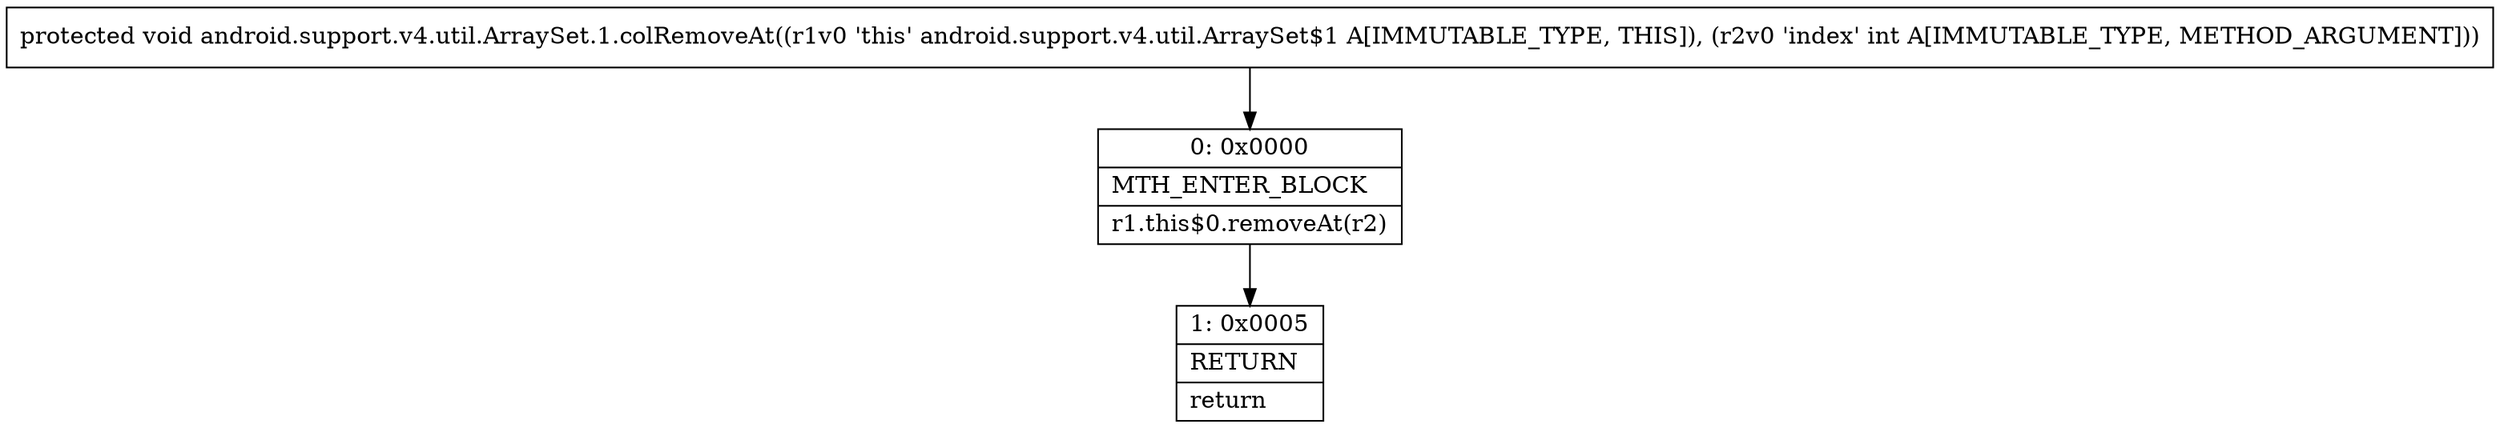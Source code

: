 digraph "CFG forandroid.support.v4.util.ArraySet.1.colRemoveAt(I)V" {
Node_0 [shape=record,label="{0\:\ 0x0000|MTH_ENTER_BLOCK\l|r1.this$0.removeAt(r2)\l}"];
Node_1 [shape=record,label="{1\:\ 0x0005|RETURN\l|return\l}"];
MethodNode[shape=record,label="{protected void android.support.v4.util.ArraySet.1.colRemoveAt((r1v0 'this' android.support.v4.util.ArraySet$1 A[IMMUTABLE_TYPE, THIS]), (r2v0 'index' int A[IMMUTABLE_TYPE, METHOD_ARGUMENT])) }"];
MethodNode -> Node_0;
Node_0 -> Node_1;
}

